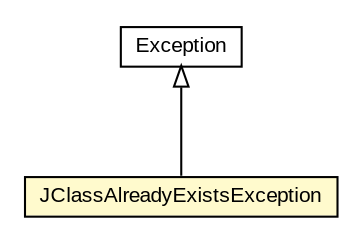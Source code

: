 #!/usr/local/bin/dot
#
# Class diagram 
# Generated by UMLGraph version 5.1 (http://www.umlgraph.org/)
#

digraph G {
	edge [fontname="arial",fontsize=10,labelfontname="arial",labelfontsize=10];
	node [fontname="arial",fontsize=10,shape=plaintext];
	nodesep=0.25;
	ranksep=0.5;
	// com.helger.jcodemodel.JClassAlreadyExistsException
	c6670 [label=<<table title="com.helger.jcodemodel.JClassAlreadyExistsException" border="0" cellborder="1" cellspacing="0" cellpadding="2" port="p" bgcolor="lemonChiffon" href="./JClassAlreadyExistsException.html">
		<tr><td><table border="0" cellspacing="0" cellpadding="1">
<tr><td align="center" balign="center"> JClassAlreadyExistsException </td></tr>
		</table></td></tr>
		</table>>, fontname="arial", fontcolor="black", fontsize=10.0];
	//com.helger.jcodemodel.JClassAlreadyExistsException extends java.lang.Exception
	c6741:p -> c6670:p [dir=back,arrowtail=empty];
	// java.lang.Exception
	c6741 [label=<<table title="java.lang.Exception" border="0" cellborder="1" cellspacing="0" cellpadding="2" port="p" href="http://download.oracle.com/javase/6/docs/api/java/lang/Exception.html">
		<tr><td><table border="0" cellspacing="0" cellpadding="1">
<tr><td align="center" balign="center"> Exception </td></tr>
		</table></td></tr>
		</table>>, fontname="arial", fontcolor="black", fontsize=10.0];
}

